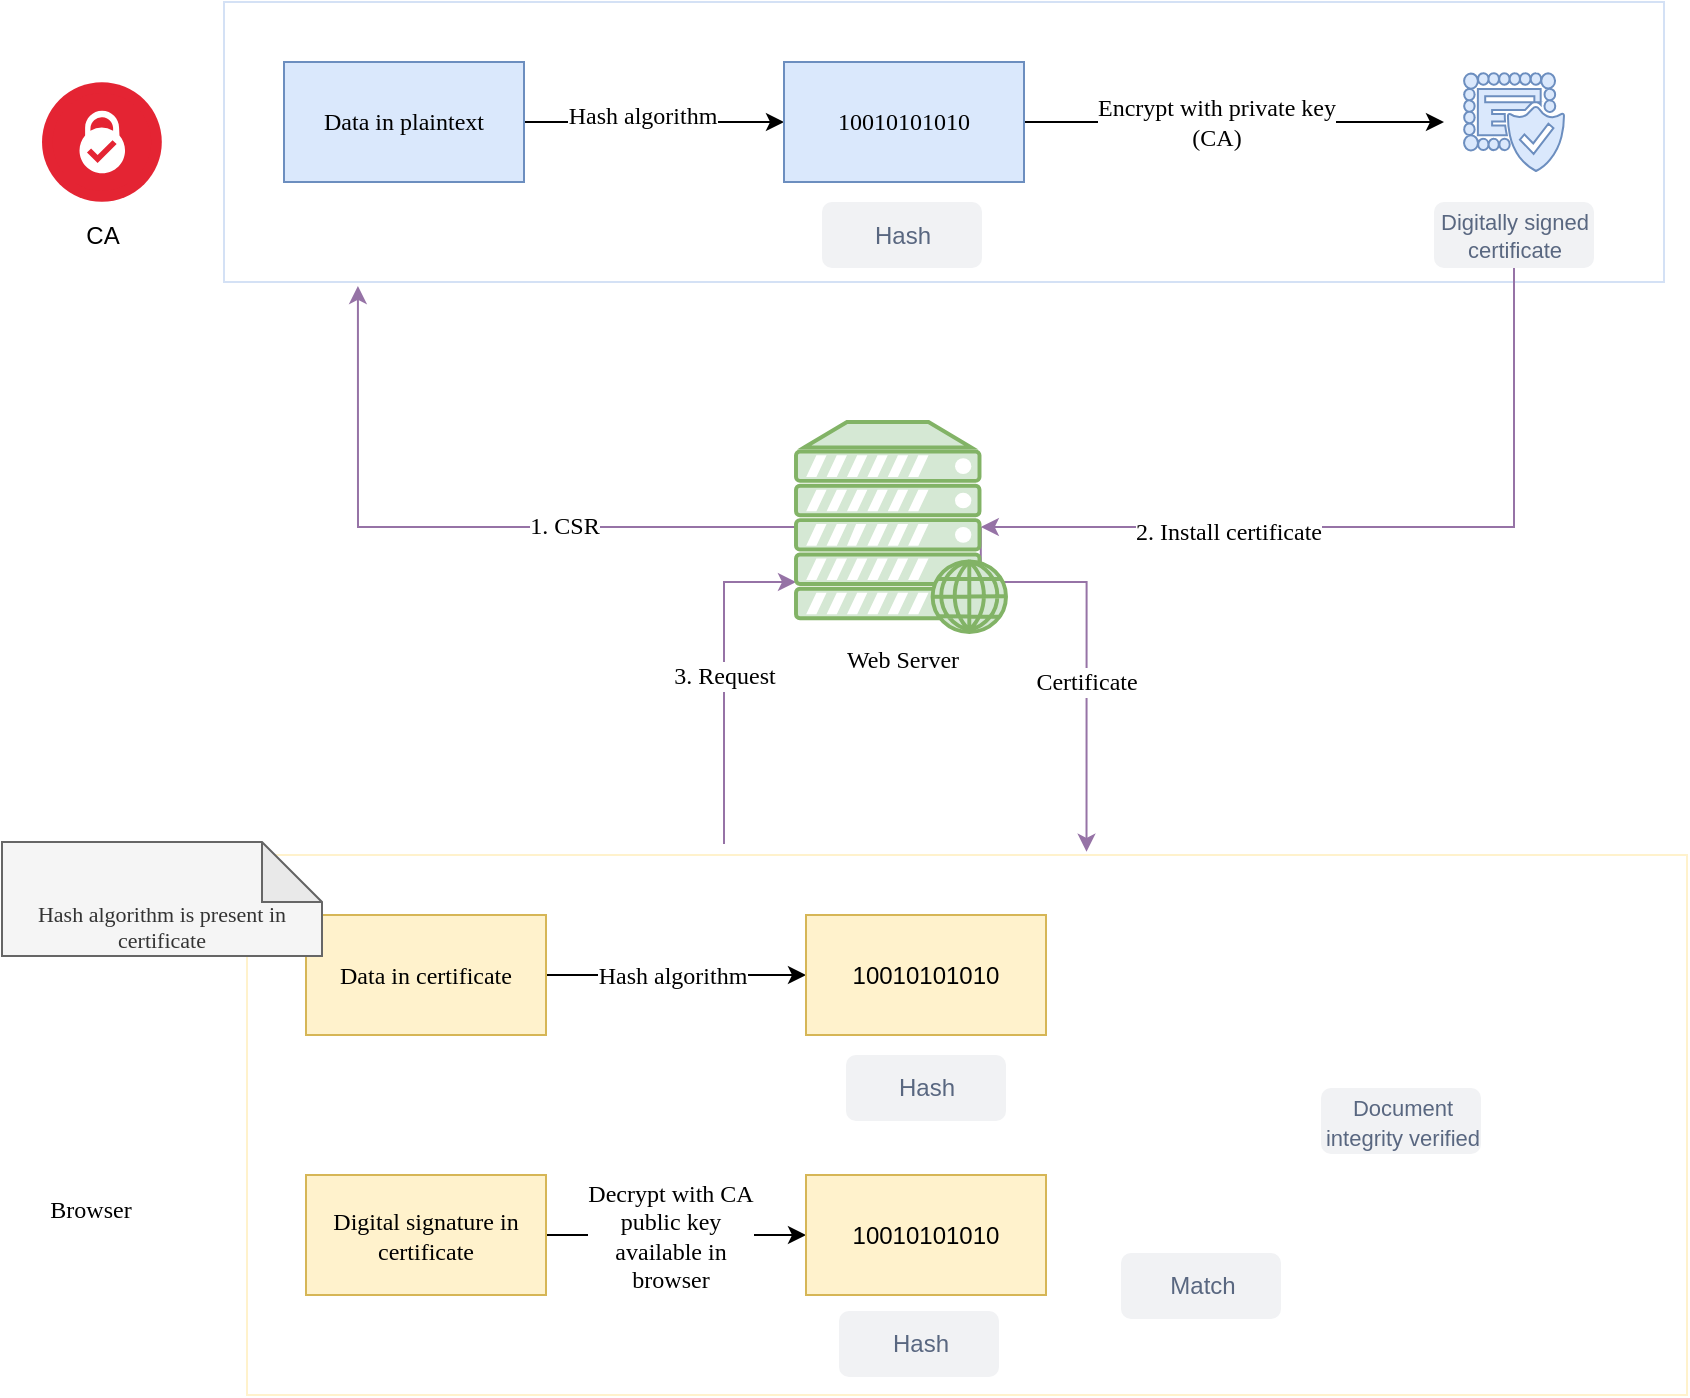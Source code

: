 <mxfile version="10.7.7" type="device"><diagram id="lpIsp04WHn8yZFRO9SJQ" name="Page-1"><mxGraphModel dx="1745" dy="496" grid="1" gridSize="10" guides="1" tooltips="1" connect="1" arrows="1" fold="1" page="1" pageScale="1" pageWidth="827" pageHeight="1169" math="0" shadow="0"><root><mxCell id="0"/><mxCell id="1" parent="0"/><mxCell id="ZmuWH3JfNnjToSzkiYQQ-31" value="" style="rounded=0;whiteSpace=wrap;html=1;fontFamily=Verdana;strokeColor=#FFF2CC;" vertex="1" parent="1"><mxGeometry x="51.5" y="506.5" width="720" height="270" as="geometry"/></mxCell><mxCell id="ZmuWH3JfNnjToSzkiYQQ-14" value="" style="rounded=0;whiteSpace=wrap;html=1;fontFamily=Verdana;strokeColor=#D4E1F5;" vertex="1" parent="1"><mxGeometry x="40" y="80" width="720" height="140" as="geometry"/></mxCell><mxCell id="ZmuWH3JfNnjToSzkiYQQ-3" value="" style="edgeStyle=orthogonalEdgeStyle;rounded=0;orthogonalLoop=1;jettySize=auto;html=1;" edge="1" parent="1" source="ZmuWH3JfNnjToSzkiYQQ-1" target="ZmuWH3JfNnjToSzkiYQQ-2"><mxGeometry relative="1" as="geometry"/></mxCell><mxCell id="ZmuWH3JfNnjToSzkiYQQ-4" value="Hash algorithm" style="text;html=1;resizable=0;points=[];align=center;verticalAlign=middle;labelBackgroundColor=#ffffff;fontFamily=Verdana;" vertex="1" connectable="0" parent="ZmuWH3JfNnjToSzkiYQQ-3"><mxGeometry x="-0.15" y="3" relative="1" as="geometry"><mxPoint x="3" as="offset"/></mxGeometry></mxCell><mxCell id="ZmuWH3JfNnjToSzkiYQQ-1" value="Data in plaintext" style="rounded=0;whiteSpace=wrap;html=1;fillColor=#dae8fc;strokeColor=#6c8ebf;fontFamily=Verdana;" vertex="1" parent="1"><mxGeometry x="70" y="110" width="120" height="60" as="geometry"/></mxCell><mxCell id="ZmuWH3JfNnjToSzkiYQQ-7" value="" style="edgeStyle=orthogonalEdgeStyle;rounded=0;orthogonalLoop=1;jettySize=auto;html=1;" edge="1" parent="1" source="ZmuWH3JfNnjToSzkiYQQ-2"><mxGeometry relative="1" as="geometry"><mxPoint x="650" y="140" as="targetPoint"/></mxGeometry></mxCell><mxCell id="ZmuWH3JfNnjToSzkiYQQ-8" value="Encrypt with private key &lt;br&gt;(CA)" style="text;html=1;resizable=0;points=[];align=center;verticalAlign=middle;labelBackgroundColor=#ffffff;fontFamily=Verdana;" vertex="1" connectable="0" parent="ZmuWH3JfNnjToSzkiYQQ-7"><mxGeometry x="-0.15" relative="1" as="geometry"><mxPoint x="6" as="offset"/></mxGeometry></mxCell><mxCell id="ZmuWH3JfNnjToSzkiYQQ-2" value="10010101010" style="rounded=0;whiteSpace=wrap;html=1;fillColor=#dae8fc;strokeColor=#6c8ebf;fontFamily=Verdana;" vertex="1" parent="1"><mxGeometry x="320" y="110" width="120" height="60" as="geometry"/></mxCell><mxCell id="ZmuWH3JfNnjToSzkiYQQ-5" value="Hash" style="rounded=1;align=center;fillColor=#F1F2F4;strokeColor=none;html=1;fontColor=#596780;fontSize=12" vertex="1" parent="1"><mxGeometry x="339" y="180" width="80" height="33" as="geometry"/></mxCell><mxCell id="ZmuWH3JfNnjToSzkiYQQ-10" value="" style="pointerEvents=1;shadow=0;dashed=0;html=1;strokeColor=#6c8ebf;labelPosition=center;verticalLabelPosition=bottom;verticalAlign=top;align=center;shape=mxgraph.mscae.intune.certificate;fillColor=#dae8fc;" vertex="1" parent="1"><mxGeometry x="660" y="115.5" width="50" height="49" as="geometry"/></mxCell><mxCell id="ZmuWH3JfNnjToSzkiYQQ-61" style="edgeStyle=orthogonalEdgeStyle;rounded=0;orthogonalLoop=1;jettySize=auto;html=1;entryX=0.88;entryY=0.5;entryDx=0;entryDy=0;entryPerimeter=0;fontFamily=Verdana;fillColor=#e1d5e7;strokeColor=#9673a6;" edge="1" parent="1" source="ZmuWH3JfNnjToSzkiYQQ-11" target="ZmuWH3JfNnjToSzkiYQQ-60"><mxGeometry relative="1" as="geometry"><Array as="points"><mxPoint x="685" y="343"/></Array></mxGeometry></mxCell><mxCell id="ZmuWH3JfNnjToSzkiYQQ-62" value="2. Install certificate" style="text;html=1;resizable=0;points=[];align=center;verticalAlign=middle;labelBackgroundColor=#ffffff;fontFamily=Verdana;" vertex="1" connectable="0" parent="ZmuWH3JfNnjToSzkiYQQ-61"><mxGeometry x="0.375" y="2" relative="1" as="geometry"><mxPoint as="offset"/></mxGeometry></mxCell><mxCell id="ZmuWH3JfNnjToSzkiYQQ-11" value="Digitally signed&lt;br style=&quot;font-size: 11px;&quot;&gt;certificate&lt;br style=&quot;font-size: 11px;&quot;&gt;" style="rounded=1;align=center;fillColor=#F1F2F4;strokeColor=none;html=1;fontColor=#596780;fontSize=11;" vertex="1" parent="1"><mxGeometry x="645" y="180" width="80" height="33" as="geometry"/></mxCell><mxCell id="ZmuWH3JfNnjToSzkiYQQ-45" value="" style="edgeStyle=orthogonalEdgeStyle;rounded=0;orthogonalLoop=1;jettySize=auto;html=1;fontFamily=Verdana;entryX=0;entryY=0.5;entryDx=0;entryDy=0;" edge="1" parent="1" source="ZmuWH3JfNnjToSzkiYQQ-33" target="ZmuWH3JfNnjToSzkiYQQ-35"><mxGeometry relative="1" as="geometry"><mxPoint x="281" y="566.5" as="targetPoint"/></mxGeometry></mxCell><mxCell id="ZmuWH3JfNnjToSzkiYQQ-46" value="Hash algorithm" style="text;html=1;resizable=0;points=[];align=center;verticalAlign=middle;labelBackgroundColor=#ffffff;fontFamily=Verdana;" vertex="1" connectable="0" parent="ZmuWH3JfNnjToSzkiYQQ-45"><mxGeometry x="0.065" relative="1" as="geometry"><mxPoint x="-6" as="offset"/></mxGeometry></mxCell><mxCell id="ZmuWH3JfNnjToSzkiYQQ-33" value="Data in certificate" style="rounded=0;whiteSpace=wrap;html=1;fillColor=#fff2cc;strokeColor=#d6b656;fontFamily=Verdana;" vertex="1" parent="1"><mxGeometry x="81" y="536.5" width="120" height="60" as="geometry"/></mxCell><mxCell id="ZmuWH3JfNnjToSzkiYQQ-35" value="10010101010" style="rounded=0;whiteSpace=wrap;html=1;fillColor=#fff2cc;strokeColor=#d6b656;" vertex="1" parent="1"><mxGeometry x="331" y="536.5" width="120" height="60" as="geometry"/></mxCell><mxCell id="ZmuWH3JfNnjToSzkiYQQ-36" value="Hash" style="rounded=1;align=center;fillColor=#F1F2F4;strokeColor=none;html=1;fontColor=#596780;fontSize=12" vertex="1" parent="1"><mxGeometry x="351" y="606.5" width="80" height="33" as="geometry"/></mxCell><mxCell id="ZmuWH3JfNnjToSzkiYQQ-43" value="&lt;br style=&quot;font-size: 11px;&quot;&gt;&lt;br style=&quot;font-size: 11px;&quot;&gt;Hash algorithm is present in certificate" style="shape=note;whiteSpace=wrap;html=1;backgroundOutline=1;darkOpacity=0.05;fontFamily=Verdana;fillColor=#f5f5f5;strokeColor=#666666;fontColor=#333333;fontSize=11;" vertex="1" parent="1"><mxGeometry x="-71" y="500" width="160" height="57" as="geometry"/></mxCell><mxCell id="ZmuWH3JfNnjToSzkiYQQ-51" value="" style="edgeStyle=orthogonalEdgeStyle;rounded=0;orthogonalLoop=1;jettySize=auto;html=1;fontFamily=Verdana;entryX=0;entryY=0.5;entryDx=0;entryDy=0;" edge="1" parent="1" source="ZmuWH3JfNnjToSzkiYQQ-48" target="ZmuWH3JfNnjToSzkiYQQ-49"><mxGeometry relative="1" as="geometry"><mxPoint x="281" y="696.5" as="targetPoint"/></mxGeometry></mxCell><mxCell id="ZmuWH3JfNnjToSzkiYQQ-52" value="Decrypt with CA &lt;br&gt;public key &lt;br&gt;available in&lt;br&gt;browser&lt;br&gt;" style="text;html=1;resizable=0;points=[];align=center;verticalAlign=middle;labelBackgroundColor=#ffffff;fontFamily=Verdana;" vertex="1" connectable="0" parent="ZmuWH3JfNnjToSzkiYQQ-51"><mxGeometry x="-0.058" relative="1" as="geometry"><mxPoint x="1" as="offset"/></mxGeometry></mxCell><mxCell id="ZmuWH3JfNnjToSzkiYQQ-48" value="Digital signature in certificate" style="rounded=0;whiteSpace=wrap;html=1;fillColor=#fff2cc;strokeColor=#d6b656;fontFamily=Verdana;" vertex="1" parent="1"><mxGeometry x="81" y="666.5" width="120" height="60" as="geometry"/></mxCell><mxCell id="ZmuWH3JfNnjToSzkiYQQ-49" value="10010101010" style="rounded=0;whiteSpace=wrap;html=1;fillColor=#fff2cc;strokeColor=#d6b656;" vertex="1" parent="1"><mxGeometry x="331" y="666.5" width="120" height="60" as="geometry"/></mxCell><mxCell id="ZmuWH3JfNnjToSzkiYQQ-53" value="Hash" style="rounded=1;align=center;fillColor=#F1F2F4;strokeColor=none;html=1;fontColor=#596780;fontSize=12" vertex="1" parent="1"><mxGeometry x="347.5" y="734.5" width="80" height="33" as="geometry"/></mxCell><mxCell id="ZmuWH3JfNnjToSzkiYQQ-55" value="" style="shape=image;html=1;verticalAlign=top;verticalLabelPosition=bottom;labelBackgroundColor=#ffffff;imageAspect=0;aspect=fixed;image=https://cdn4.iconfinder.com/data/icons/developer-set-3/128/sc2-128.png;fontFamily=Verdana;" vertex="1" parent="1"><mxGeometry x="468.5" y="577.5" width="128" height="128" as="geometry"/></mxCell><mxCell id="ZmuWH3JfNnjToSzkiYQQ-57" value="&lt;font style=&quot;font-size: 11px&quot;&gt;Document &lt;br&gt;integrity verified&lt;/font&gt;" style="rounded=1;align=center;fillColor=#F1F2F4;strokeColor=none;html=1;fontColor=#596780;fontSize=12" vertex="1" parent="1"><mxGeometry x="588.5" y="623" width="80" height="33" as="geometry"/></mxCell><mxCell id="ZmuWH3JfNnjToSzkiYQQ-58" value="Match" style="rounded=1;align=center;fillColor=#F1F2F4;strokeColor=none;html=1;fontColor=#596780;fontSize=12" vertex="1" parent="1"><mxGeometry x="488.5" y="705.5" width="80" height="33" as="geometry"/></mxCell><mxCell id="ZmuWH3JfNnjToSzkiYQQ-63" style="edgeStyle=orthogonalEdgeStyle;rounded=0;orthogonalLoop=1;jettySize=auto;html=1;entryX=0.093;entryY=1.014;entryDx=0;entryDy=0;entryPerimeter=0;fontFamily=Verdana;fillColor=#e1d5e7;strokeColor=#9673a6;" edge="1" parent="1" source="ZmuWH3JfNnjToSzkiYQQ-60" target="ZmuWH3JfNnjToSzkiYQQ-14"><mxGeometry relative="1" as="geometry"><Array as="points"><mxPoint x="107" y="343"/></Array></mxGeometry></mxCell><mxCell id="ZmuWH3JfNnjToSzkiYQQ-64" value="1. CSR" style="text;html=1;resizable=0;points=[];align=center;verticalAlign=middle;labelBackgroundColor=#ffffff;fontFamily=Verdana;" vertex="1" connectable="0" parent="ZmuWH3JfNnjToSzkiYQQ-63"><mxGeometry x="-0.318" y="-1" relative="1" as="geometry"><mxPoint as="offset"/></mxGeometry></mxCell><mxCell id="ZmuWH3JfNnjToSzkiYQQ-65" style="edgeStyle=orthogonalEdgeStyle;rounded=0;orthogonalLoop=1;jettySize=auto;html=1;strokeColor=#9673a6;fontFamily=Verdana;endArrow=none;endFill=0;startArrow=classic;startFill=1;fillColor=#e1d5e7;" edge="1" parent="1" source="ZmuWH3JfNnjToSzkiYQQ-60"><mxGeometry relative="1" as="geometry"><mxPoint x="290" y="501" as="targetPoint"/><Array as="points"><mxPoint x="290" y="370"/></Array></mxGeometry></mxCell><mxCell id="ZmuWH3JfNnjToSzkiYQQ-67" value="3. Request" style="text;html=1;resizable=0;points=[];align=center;verticalAlign=middle;labelBackgroundColor=#ffffff;fontFamily=Verdana;" vertex="1" connectable="0" parent="ZmuWH3JfNnjToSzkiYQQ-65"><mxGeometry x="-0.006" relative="1" as="geometry"><mxPoint as="offset"/></mxGeometry></mxCell><mxCell id="ZmuWH3JfNnjToSzkiYQQ-68" value="Certificate" style="edgeStyle=orthogonalEdgeStyle;rounded=0;orthogonalLoop=1;jettySize=auto;html=1;exitX=0.88;exitY=0.5;exitDx=0;exitDy=0;exitPerimeter=0;entryX=0.583;entryY=-0.006;entryDx=0;entryDy=0;entryPerimeter=0;startArrow=none;startFill=0;endArrow=classic;endFill=1;strokeColor=#9673a6;fontFamily=Verdana;fillColor=#e1d5e7;fontSize=12;" edge="1" parent="1" source="ZmuWH3JfNnjToSzkiYQQ-60" target="ZmuWH3JfNnjToSzkiYQQ-31"><mxGeometry x="0.209" relative="1" as="geometry"><Array as="points"><mxPoint x="418" y="370"/><mxPoint x="471" y="370"/></Array><mxPoint as="offset"/></mxGeometry></mxCell><mxCell id="ZmuWH3JfNnjToSzkiYQQ-60" value="&lt;font color=&quot;#000000&quot; face=&quot;Verdana&quot;&gt;Web Server&lt;/font&gt;" style="verticalAlign=top;verticalLabelPosition=bottom;labelPosition=center;align=center;html=1;outlineConnect=0;fillColor=#d5e8d4;strokeColor=#82b366;gradientDirection=north;strokeWidth=2;shape=mxgraph.networks.web_server;" vertex="1" parent="1"><mxGeometry x="326" y="290" width="105" height="105" as="geometry"/></mxCell><mxCell id="ZmuWH3JfNnjToSzkiYQQ-73" value="&lt;font color=&quot;#000000&quot;&gt;CA&lt;/font&gt;" style="aspect=fixed;perimeter=ellipsePerimeter;html=1;align=center;shadow=0;dashed=0;fontColor=#4277BB;labelBackgroundColor=#ffffff;fontSize=12;spacingTop=3;image;image=img/lib/ibm/blockchain/certificate_authority.svg;strokeColor=#FFF2CC;imageBackground=#ffffff;" vertex="1" parent="1"><mxGeometry x="-51" y="120" width="60" height="60" as="geometry"/></mxCell><mxCell id="ZmuWH3JfNnjToSzkiYQQ-74" value="Browser" style="shape=image;html=1;verticalAlign=top;verticalLabelPosition=bottom;labelBackgroundColor=#ffffff;imageAspect=0;aspect=fixed;image=https://cdn1.iconfinder.com/data/icons/smallicons-logotypes/32/chrome-128.png;strokeColor=#FFF2CC;fontFamily=Verdana;fontSize=12;" vertex="1" parent="1"><mxGeometry x="-51" y="623" width="47" height="47" as="geometry"/></mxCell></root></mxGraphModel></diagram></mxfile>